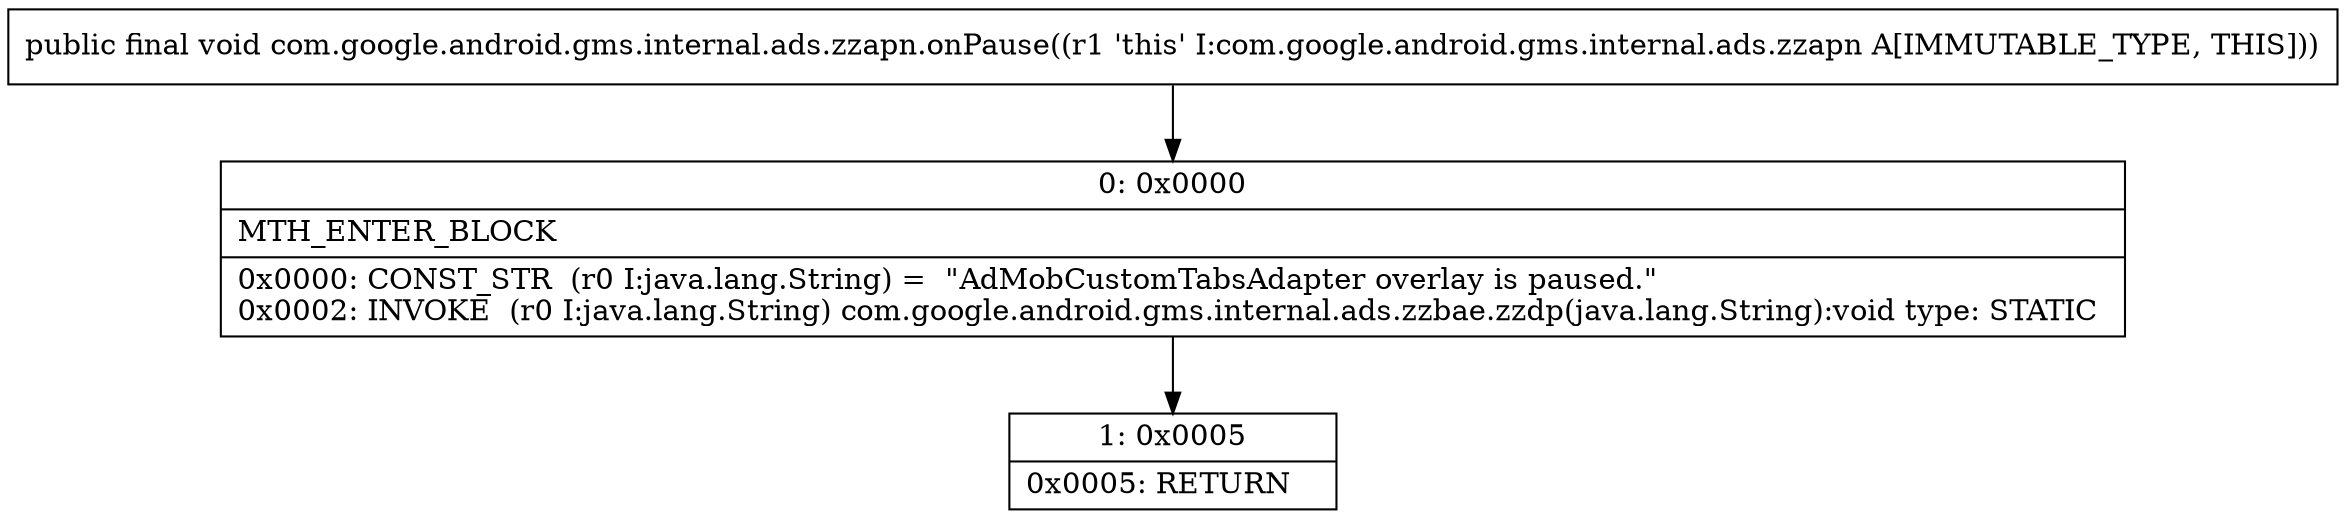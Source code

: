 digraph "CFG forcom.google.android.gms.internal.ads.zzapn.onPause()V" {
Node_0 [shape=record,label="{0\:\ 0x0000|MTH_ENTER_BLOCK\l|0x0000: CONST_STR  (r0 I:java.lang.String) =  \"AdMobCustomTabsAdapter overlay is paused.\" \l0x0002: INVOKE  (r0 I:java.lang.String) com.google.android.gms.internal.ads.zzbae.zzdp(java.lang.String):void type: STATIC \l}"];
Node_1 [shape=record,label="{1\:\ 0x0005|0x0005: RETURN   \l}"];
MethodNode[shape=record,label="{public final void com.google.android.gms.internal.ads.zzapn.onPause((r1 'this' I:com.google.android.gms.internal.ads.zzapn A[IMMUTABLE_TYPE, THIS])) }"];
MethodNode -> Node_0;
Node_0 -> Node_1;
}

